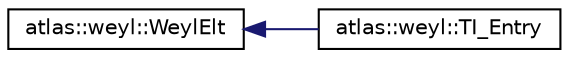 digraph "Graphical Class Hierarchy"
{
  edge [fontname="Helvetica",fontsize="10",labelfontname="Helvetica",labelfontsize="10"];
  node [fontname="Helvetica",fontsize="10",shape=record];
  rankdir="LR";
  Node1 [label="atlas::weyl::WeylElt",height=0.2,width=0.4,color="black", fillcolor="white", style="filled",URL="$classatlas_1_1weyl_1_1WeylElt.html",tooltip="Element of a Weyl group. "];
  Node1 -> Node2 [dir="back",color="midnightblue",fontsize="10",style="solid",fontname="Helvetica"];
  Node2 [label="atlas::weyl::TI_Entry",height=0.2,width=0.4,color="black", fillcolor="white", style="filled",URL="$structatlas_1_1weyl_1_1TI__Entry.html"];
}
